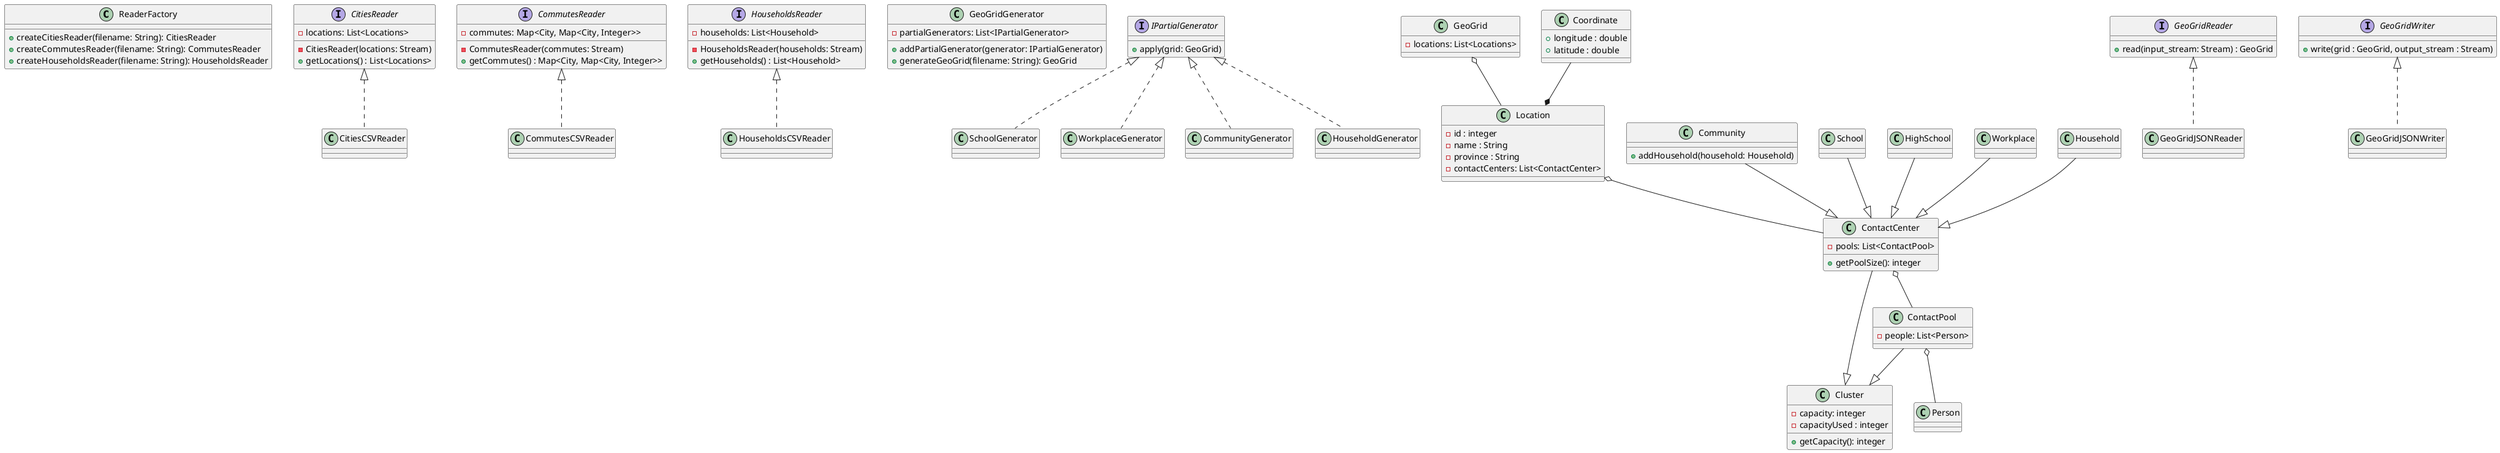 @startuml

/'
1) We create a GeoGridConfig by passing a config file containing the filename of the households, cities and commutes csv files.
2) We create a GeoGrid by passing the created GeoGridConfig to the constructor of GeoGrid.
3) This method requests the necessary information from the GeoGridConfig.
'/

class ReaderFactory {
    + createCitiesReader(filename: String): CitiesReader
    + createCommutesReader(filename: String): CommutesReader 
    + createHouseholdsReader(filename: String): HouseholdsReader 
}

interface CitiesReader {
    - locations: List<Locations>
    - CitiesReader(locations: Stream)
	+ getLocations() : List<Locations>
}
interface CommutesReader {
    - commutes: Map<City, Map<City, Integer>>
    - CommutesReader(commutes: Stream)
	+ getCommutes() : Map<City, Map<City, Integer>>
}
interface HouseholdsReader {
    - households: List<Household>
    - HouseholdsReader(households: Stream)
	+ getHouseholds() : List<Household>
}

class CitiesCSVReader implements CitiesReader {
}
class CommutesCSVReader implements CommutesReader {
}
class HouseholdsCSVReader implements HouseholdsReader {
}

class GeoGridGenerator {
    + addPartialGenerator(generator: IPartialGenerator)
    + generateGeoGrid(filename: String): GeoGrid
    - partialGenerators: List<IPartialGenerator>
}

interface IPartialGenerator {
    + apply(grid: GeoGrid)
}

class SchoolGenerator implements IPartialGenerator {

}

class WorkplaceGenerator implements IPartialGenerator {

}

class CommunityGenerator implements IPartialGenerator {

}

class HouseholdGenerator implements IPartialGenerator {

}

class GeoGrid {
    - locations: List<Locations>
}

class Community {
    + addHousehold(household: Household)    
}

class School {
}

class HighSchool {
}

class Workplace {
}

class ContactPool {
    - people: List<Person>
}

class ContactCenter {
    - pools: List<ContactPool>
    + getPoolSize(): integer 
}

class Cluster {
    + getCapacity(): integer
	- capacity: integer
	- capacityUsed : integer
}

class Location {
	- id : integer
	- name : String
	- province : String
    - contactCenters: List<ContactCenter>
}

class Household {
    ' PoolSize == Capacity
}

class Coordinate {
	+ longitude : double 
	+ latitude : double 
}

interface GeoGridReader {
    + read(input_stream: Stream) : GeoGrid
}

interface GeoGridWriter {
    + write(grid : GeoGrid, output_stream : Stream)
}

class GeoGridJSONWriter implements GeoGridWriter {
}

class GeoGridJSONReader implements GeoGridReader {
}

class Person {
    
}

School --|> ContactCenter
HighSchool --|> ContactCenter 
Workplace --|> ContactCenter 
Community --|> ContactCenter
Household --|> ContactCenter

ContactCenter --|> Cluster
ContactPool --|> Cluster

Location o-- ContactCenter
ContactPool o-- Person

GeoGrid o-- Location

ContactCenter o-- ContactPool

Coordinate --* Location
@enduml
